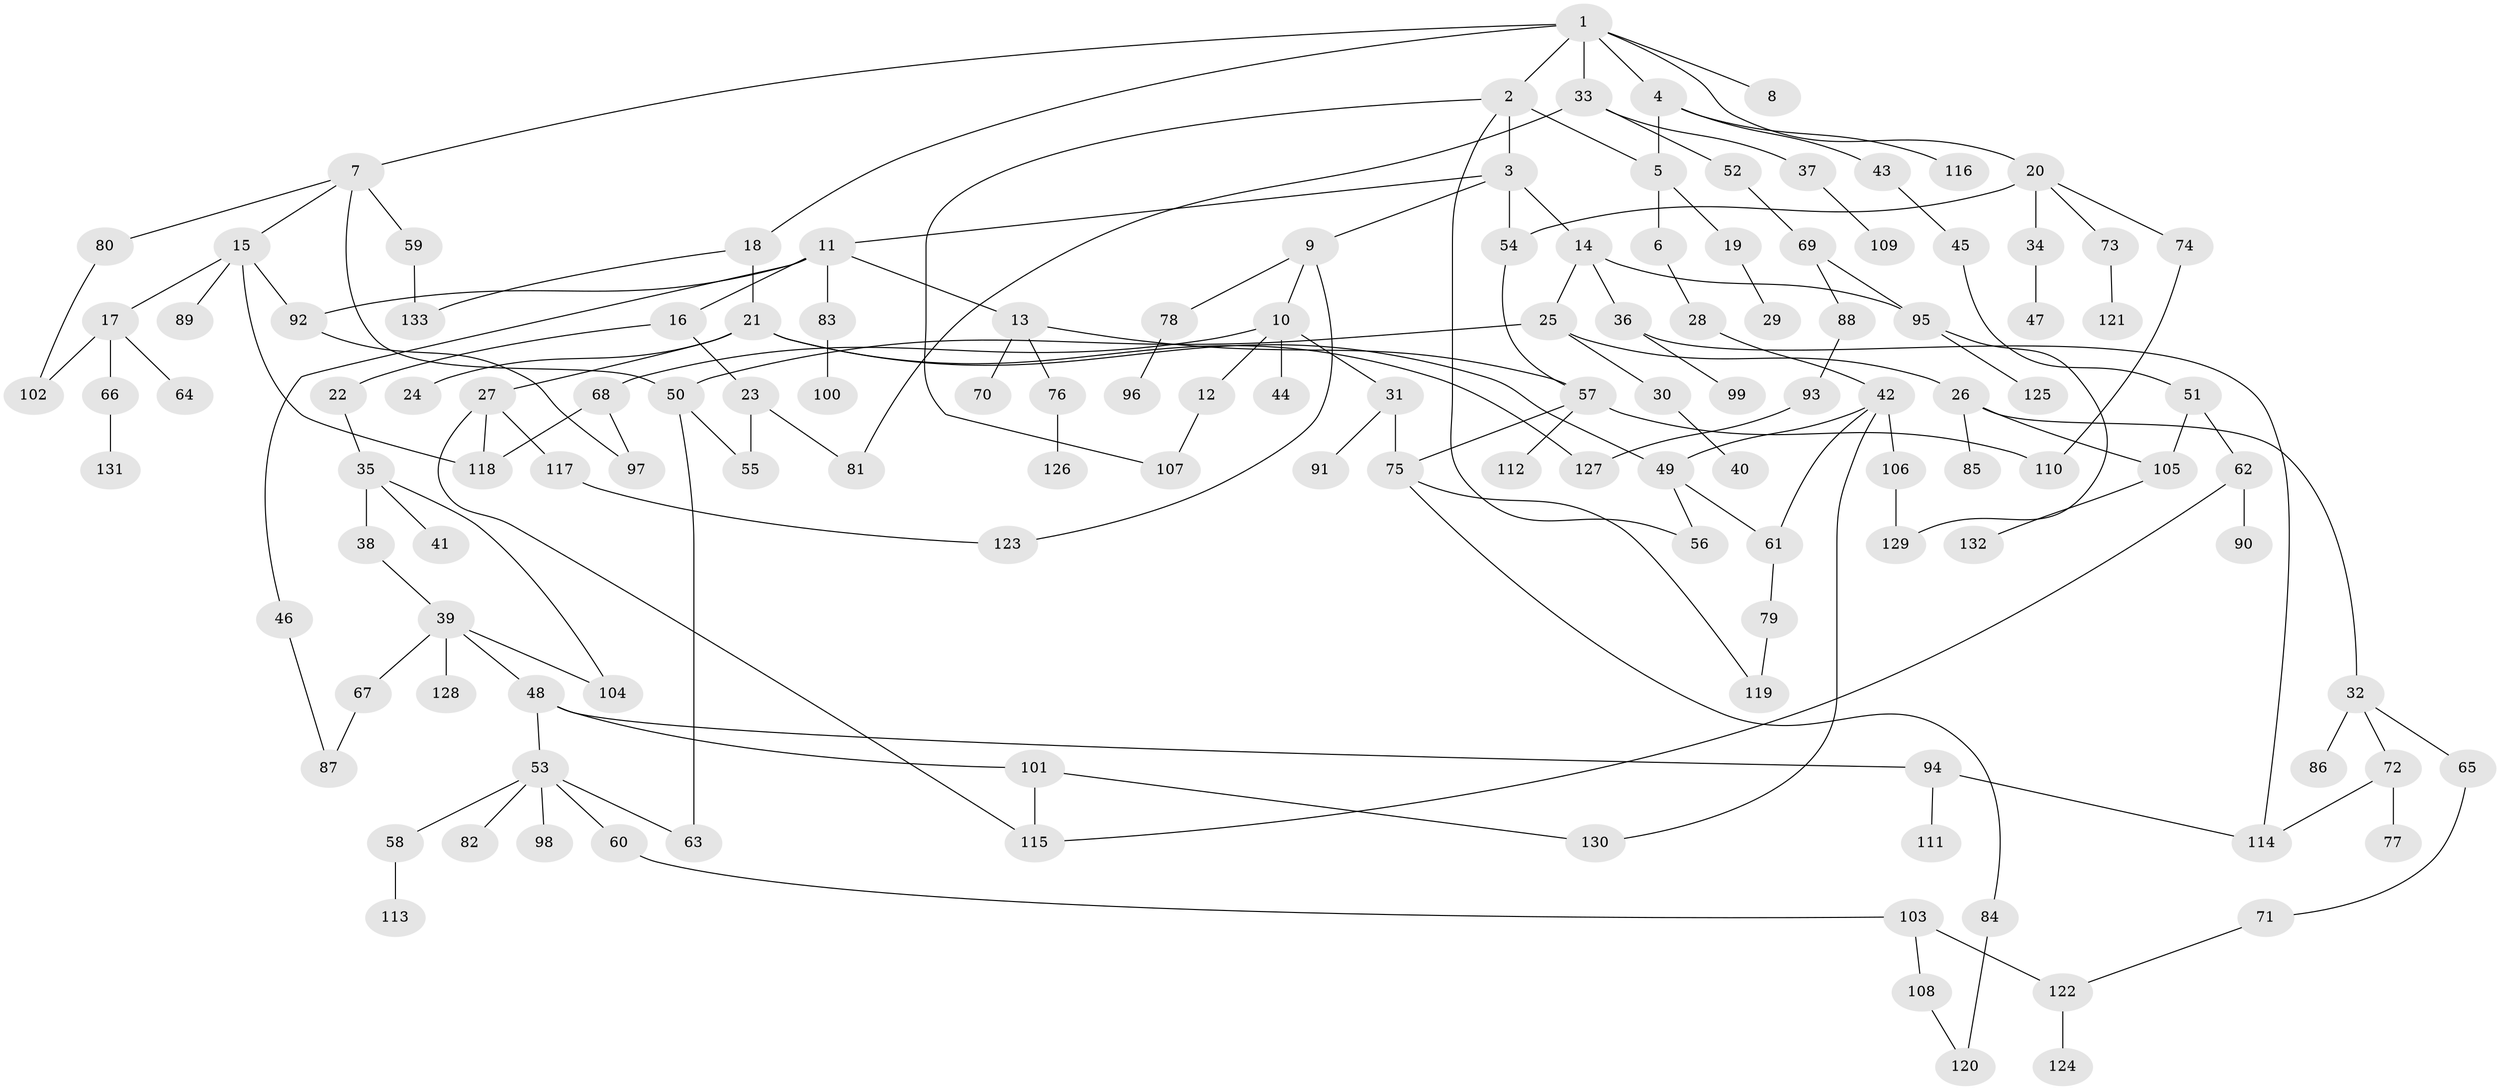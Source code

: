 // Generated by graph-tools (version 1.1) at 2025/25/03/09/25 03:25:27]
// undirected, 133 vertices, 166 edges
graph export_dot {
graph [start="1"]
  node [color=gray90,style=filled];
  1;
  2;
  3;
  4;
  5;
  6;
  7;
  8;
  9;
  10;
  11;
  12;
  13;
  14;
  15;
  16;
  17;
  18;
  19;
  20;
  21;
  22;
  23;
  24;
  25;
  26;
  27;
  28;
  29;
  30;
  31;
  32;
  33;
  34;
  35;
  36;
  37;
  38;
  39;
  40;
  41;
  42;
  43;
  44;
  45;
  46;
  47;
  48;
  49;
  50;
  51;
  52;
  53;
  54;
  55;
  56;
  57;
  58;
  59;
  60;
  61;
  62;
  63;
  64;
  65;
  66;
  67;
  68;
  69;
  70;
  71;
  72;
  73;
  74;
  75;
  76;
  77;
  78;
  79;
  80;
  81;
  82;
  83;
  84;
  85;
  86;
  87;
  88;
  89;
  90;
  91;
  92;
  93;
  94;
  95;
  96;
  97;
  98;
  99;
  100;
  101;
  102;
  103;
  104;
  105;
  106;
  107;
  108;
  109;
  110;
  111;
  112;
  113;
  114;
  115;
  116;
  117;
  118;
  119;
  120;
  121;
  122;
  123;
  124;
  125;
  126;
  127;
  128;
  129;
  130;
  131;
  132;
  133;
  1 -- 2;
  1 -- 4;
  1 -- 7;
  1 -- 8;
  1 -- 18;
  1 -- 20;
  1 -- 33;
  2 -- 3;
  2 -- 5;
  2 -- 107;
  2 -- 56;
  3 -- 9;
  3 -- 11;
  3 -- 14;
  3 -- 54;
  4 -- 5;
  4 -- 43;
  4 -- 116;
  5 -- 6;
  5 -- 19;
  6 -- 28;
  7 -- 15;
  7 -- 50;
  7 -- 59;
  7 -- 80;
  9 -- 10;
  9 -- 78;
  9 -- 123;
  10 -- 12;
  10 -- 31;
  10 -- 44;
  10 -- 68;
  11 -- 13;
  11 -- 16;
  11 -- 46;
  11 -- 83;
  11 -- 92;
  12 -- 107;
  13 -- 70;
  13 -- 76;
  13 -- 57;
  14 -- 25;
  14 -- 36;
  14 -- 95;
  15 -- 17;
  15 -- 89;
  15 -- 118;
  15 -- 92;
  16 -- 22;
  16 -- 23;
  17 -- 64;
  17 -- 66;
  17 -- 102;
  18 -- 21;
  18 -- 133;
  19 -- 29;
  20 -- 34;
  20 -- 73;
  20 -- 74;
  20 -- 54;
  21 -- 24;
  21 -- 27;
  21 -- 127;
  21 -- 49;
  22 -- 35;
  23 -- 55;
  23 -- 81;
  25 -- 26;
  25 -- 30;
  25 -- 50;
  26 -- 32;
  26 -- 85;
  26 -- 105;
  27 -- 115;
  27 -- 117;
  27 -- 118;
  28 -- 42;
  30 -- 40;
  31 -- 91;
  31 -- 75;
  32 -- 65;
  32 -- 72;
  32 -- 86;
  33 -- 37;
  33 -- 52;
  33 -- 81;
  34 -- 47;
  35 -- 38;
  35 -- 41;
  35 -- 104;
  36 -- 99;
  36 -- 114;
  37 -- 109;
  38 -- 39;
  39 -- 48;
  39 -- 67;
  39 -- 128;
  39 -- 104;
  42 -- 49;
  42 -- 61;
  42 -- 106;
  42 -- 130;
  43 -- 45;
  45 -- 51;
  46 -- 87;
  48 -- 53;
  48 -- 94;
  48 -- 101;
  49 -- 56;
  49 -- 61;
  50 -- 55;
  50 -- 63;
  51 -- 62;
  51 -- 105;
  52 -- 69;
  53 -- 58;
  53 -- 60;
  53 -- 63;
  53 -- 82;
  53 -- 98;
  54 -- 57;
  57 -- 75;
  57 -- 110;
  57 -- 112;
  58 -- 113;
  59 -- 133;
  60 -- 103;
  61 -- 79;
  62 -- 90;
  62 -- 115;
  65 -- 71;
  66 -- 131;
  67 -- 87;
  68 -- 97;
  68 -- 118;
  69 -- 88;
  69 -- 95;
  71 -- 122;
  72 -- 77;
  72 -- 114;
  73 -- 121;
  74 -- 110;
  75 -- 84;
  75 -- 119;
  76 -- 126;
  78 -- 96;
  79 -- 119;
  80 -- 102;
  83 -- 100;
  84 -- 120;
  88 -- 93;
  92 -- 97;
  93 -- 127;
  94 -- 111;
  94 -- 114;
  95 -- 125;
  95 -- 129;
  101 -- 130;
  101 -- 115;
  103 -- 108;
  103 -- 122;
  105 -- 132;
  106 -- 129;
  108 -- 120;
  117 -- 123;
  122 -- 124;
}

